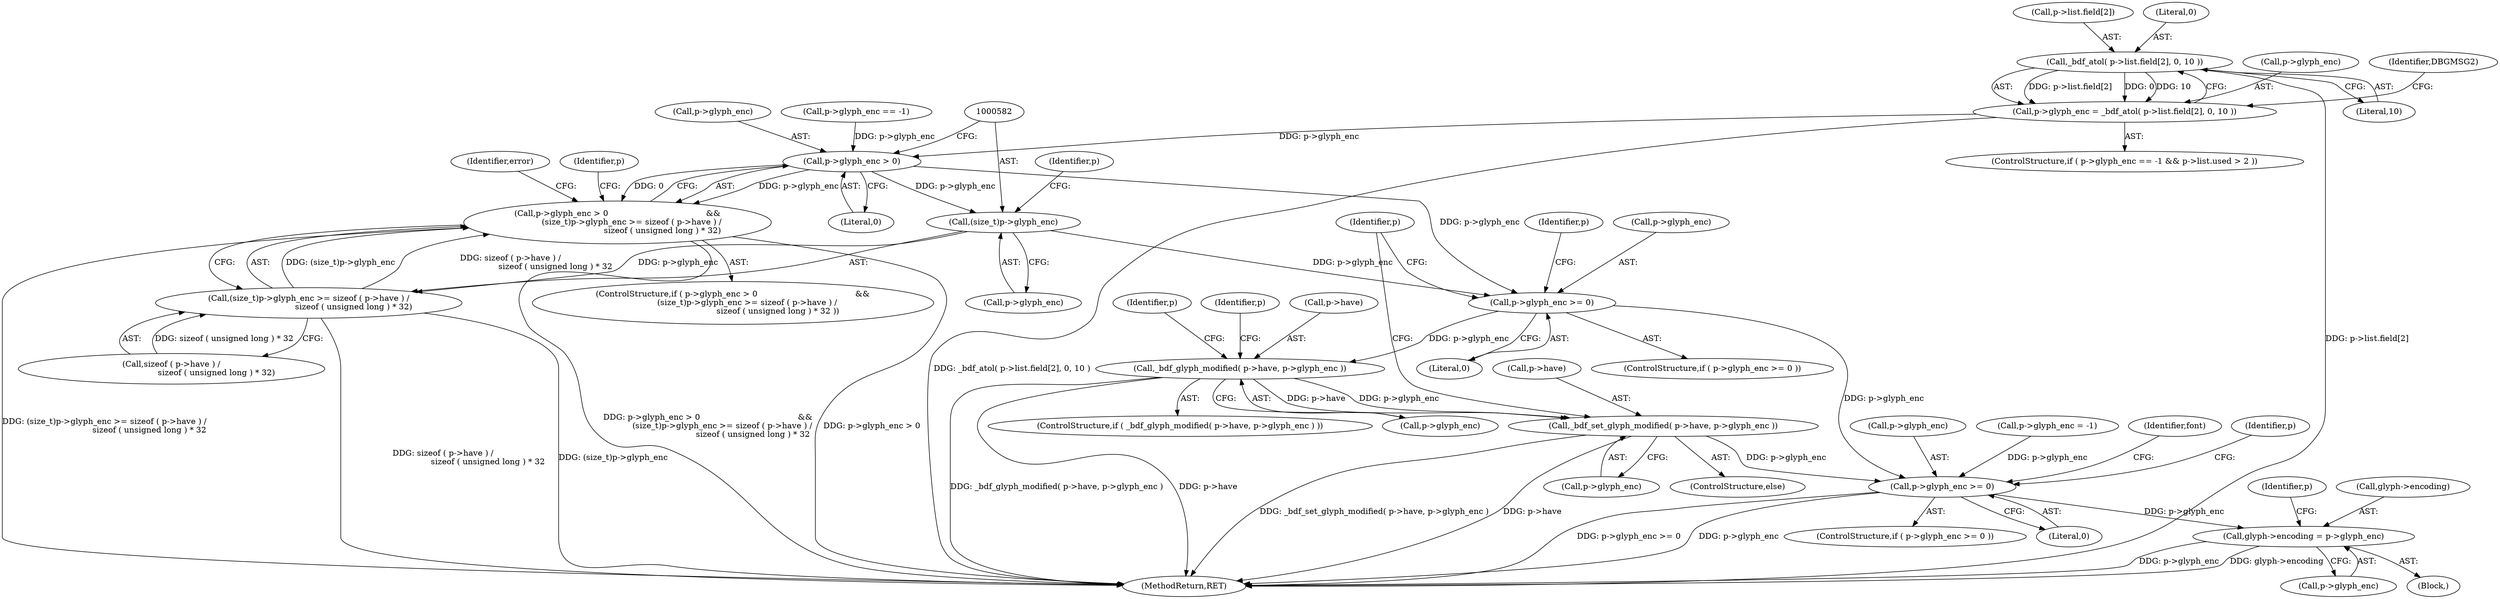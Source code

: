 digraph "0_savannah_07bdb6e289c7954e2a533039dc93c1c136099d2d@array" {
"1000557" [label="(Call,_bdf_atol( p->list.field[2], 0, 10 ))"];
"1000553" [label="(Call,p->glyph_enc = _bdf_atol( p->list.field[2], 0, 10 ))"];
"1000575" [label="(Call,p->glyph_enc > 0)"];
"1000574" [label="(Call,p->glyph_enc > 0                                      &&\n           (size_t)p->glyph_enc >= sizeof ( p->have ) /\n                                   sizeof ( unsigned long ) * 32)"];
"1000581" [label="(Call,(size_t)p->glyph_enc)"];
"1000580" [label="(Call,(size_t)p->glyph_enc >= sizeof ( p->have ) /\n                                   sizeof ( unsigned long ) * 32)"];
"1000600" [label="(Call,p->glyph_enc >= 0)"];
"1000607" [label="(Call,_bdf_glyph_modified( p->have, p->glyph_enc ))"];
"1000627" [label="(Call,_bdf_set_glyph_modified( p->have, p->glyph_enc ))"];
"1000635" [label="(Call,p->glyph_enc >= 0)"];
"1000686" [label="(Call,glyph->encoding = p->glyph_enc)"];
"1000573" [label="(ControlStructure,if ( p->glyph_enc > 0                                      &&\n           (size_t)p->glyph_enc >= sizeof ( p->have ) /\n                                   sizeof ( unsigned long ) * 32 ))"];
"1000604" [label="(Literal,0)"];
"1000704" [label="(Identifier,p)"];
"1000690" [label="(Call,p->glyph_enc)"];
"1000586" [label="(Call,sizeof ( p->have ) /\n                                   sizeof ( unsigned long ) * 32)"];
"1000687" [label="(Call,glyph->encoding)"];
"1000581" [label="(Call,(size_t)p->glyph_enc)"];
"1000631" [label="(Call,p->glyph_enc)"];
"1000597" [label="(Identifier,error)"];
"1000538" [label="(ControlStructure,if ( p->glyph_enc == -1 && p->list.used > 2 ))"];
"1000634" [label="(ControlStructure,if ( p->glyph_enc >= 0 ))"];
"1000599" [label="(ControlStructure,if ( p->glyph_enc >= 0 ))"];
"1000636" [label="(Call,p->glyph_enc)"];
"1000609" [label="(Identifier,p)"];
"1000580" [label="(Call,(size_t)p->glyph_enc >= sizeof ( p->have ) /\n                                   sizeof ( unsigned long ) * 32)"];
"1000695" [label="(Identifier,p)"];
"1000608" [label="(Call,p->have)"];
"1000554" [label="(Call,p->glyph_enc)"];
"1000558" [label="(Call,p->list.field[2])"];
"1000615" [label="(Call,p->glyph_enc = -1)"];
"1000639" [label="(Literal,0)"];
"1000629" [label="(Identifier,p)"];
"1000611" [label="(Call,p->glyph_enc)"];
"1000637" [label="(Identifier,p)"];
"1000606" [label="(ControlStructure,if ( _bdf_glyph_modified( p->have, p->glyph_enc ) ))"];
"1000566" [label="(Literal,10)"];
"1001571" [label="(MethodReturn,RET)"];
"1000540" [label="(Call,p->glyph_enc == -1)"];
"1000576" [label="(Call,p->glyph_enc)"];
"1000583" [label="(Call,p->glyph_enc)"];
"1000565" [label="(Literal,0)"];
"1000602" [label="(Identifier,p)"];
"1000589" [label="(Identifier,p)"];
"1000574" [label="(Call,p->glyph_enc > 0                                      &&\n           (size_t)p->glyph_enc >= sizeof ( p->have ) /\n                                   sizeof ( unsigned long ) * 32)"];
"1000617" [label="(Identifier,p)"];
"1000569" [label="(Identifier,DBGMSG2)"];
"1000627" [label="(Call,_bdf_set_glyph_modified( p->have, p->glyph_enc ))"];
"1000579" [label="(Literal,0)"];
"1000607" [label="(Call,_bdf_glyph_modified( p->have, p->glyph_enc ))"];
"1000575" [label="(Call,p->glyph_enc > 0)"];
"1000686" [label="(Call,glyph->encoding = p->glyph_enc)"];
"1000626" [label="(ControlStructure,else)"];
"1000628" [label="(Call,p->have)"];
"1000640" [label="(Block,)"];
"1000644" [label="(Identifier,font)"];
"1000600" [label="(Call,p->glyph_enc >= 0)"];
"1000635" [label="(Call,p->glyph_enc >= 0)"];
"1000557" [label="(Call,_bdf_atol( p->list.field[2], 0, 10 ))"];
"1000601" [label="(Call,p->glyph_enc)"];
"1000553" [label="(Call,p->glyph_enc = _bdf_atol( p->list.field[2], 0, 10 ))"];
"1000557" -> "1000553"  [label="AST: "];
"1000557" -> "1000566"  [label="CFG: "];
"1000558" -> "1000557"  [label="AST: "];
"1000565" -> "1000557"  [label="AST: "];
"1000566" -> "1000557"  [label="AST: "];
"1000553" -> "1000557"  [label="CFG: "];
"1000557" -> "1001571"  [label="DDG: p->list.field[2]"];
"1000557" -> "1000553"  [label="DDG: p->list.field[2]"];
"1000557" -> "1000553"  [label="DDG: 0"];
"1000557" -> "1000553"  [label="DDG: 10"];
"1000553" -> "1000538"  [label="AST: "];
"1000554" -> "1000553"  [label="AST: "];
"1000569" -> "1000553"  [label="CFG: "];
"1000553" -> "1001571"  [label="DDG: _bdf_atol( p->list.field[2], 0, 10 )"];
"1000553" -> "1000575"  [label="DDG: p->glyph_enc"];
"1000575" -> "1000574"  [label="AST: "];
"1000575" -> "1000579"  [label="CFG: "];
"1000576" -> "1000575"  [label="AST: "];
"1000579" -> "1000575"  [label="AST: "];
"1000582" -> "1000575"  [label="CFG: "];
"1000574" -> "1000575"  [label="CFG: "];
"1000575" -> "1000574"  [label="DDG: p->glyph_enc"];
"1000575" -> "1000574"  [label="DDG: 0"];
"1000540" -> "1000575"  [label="DDG: p->glyph_enc"];
"1000575" -> "1000581"  [label="DDG: p->glyph_enc"];
"1000575" -> "1000600"  [label="DDG: p->glyph_enc"];
"1000574" -> "1000573"  [label="AST: "];
"1000574" -> "1000580"  [label="CFG: "];
"1000580" -> "1000574"  [label="AST: "];
"1000597" -> "1000574"  [label="CFG: "];
"1000602" -> "1000574"  [label="CFG: "];
"1000574" -> "1001571"  [label="DDG: p->glyph_enc > 0"];
"1000574" -> "1001571"  [label="DDG: (size_t)p->glyph_enc >= sizeof ( p->have ) /\n                                   sizeof ( unsigned long ) * 32"];
"1000574" -> "1001571"  [label="DDG: p->glyph_enc > 0                                      &&\n           (size_t)p->glyph_enc >= sizeof ( p->have ) /\n                                   sizeof ( unsigned long ) * 32"];
"1000580" -> "1000574"  [label="DDG: (size_t)p->glyph_enc"];
"1000580" -> "1000574"  [label="DDG: sizeof ( p->have ) /\n                                   sizeof ( unsigned long ) * 32"];
"1000581" -> "1000580"  [label="AST: "];
"1000581" -> "1000583"  [label="CFG: "];
"1000582" -> "1000581"  [label="AST: "];
"1000583" -> "1000581"  [label="AST: "];
"1000589" -> "1000581"  [label="CFG: "];
"1000581" -> "1000580"  [label="DDG: p->glyph_enc"];
"1000581" -> "1000600"  [label="DDG: p->glyph_enc"];
"1000580" -> "1000586"  [label="CFG: "];
"1000586" -> "1000580"  [label="AST: "];
"1000580" -> "1001571"  [label="DDG: sizeof ( p->have ) /\n                                   sizeof ( unsigned long ) * 32"];
"1000580" -> "1001571"  [label="DDG: (size_t)p->glyph_enc"];
"1000586" -> "1000580"  [label="DDG: sizeof ( unsigned long ) * 32"];
"1000600" -> "1000599"  [label="AST: "];
"1000600" -> "1000604"  [label="CFG: "];
"1000601" -> "1000600"  [label="AST: "];
"1000604" -> "1000600"  [label="AST: "];
"1000609" -> "1000600"  [label="CFG: "];
"1000637" -> "1000600"  [label="CFG: "];
"1000600" -> "1000607"  [label="DDG: p->glyph_enc"];
"1000600" -> "1000635"  [label="DDG: p->glyph_enc"];
"1000607" -> "1000606"  [label="AST: "];
"1000607" -> "1000611"  [label="CFG: "];
"1000608" -> "1000607"  [label="AST: "];
"1000611" -> "1000607"  [label="AST: "];
"1000617" -> "1000607"  [label="CFG: "];
"1000629" -> "1000607"  [label="CFG: "];
"1000607" -> "1001571"  [label="DDG: _bdf_glyph_modified( p->have, p->glyph_enc )"];
"1000607" -> "1001571"  [label="DDG: p->have"];
"1000607" -> "1000627"  [label="DDG: p->have"];
"1000607" -> "1000627"  [label="DDG: p->glyph_enc"];
"1000627" -> "1000626"  [label="AST: "];
"1000627" -> "1000631"  [label="CFG: "];
"1000628" -> "1000627"  [label="AST: "];
"1000631" -> "1000627"  [label="AST: "];
"1000637" -> "1000627"  [label="CFG: "];
"1000627" -> "1001571"  [label="DDG: _bdf_set_glyph_modified( p->have, p->glyph_enc )"];
"1000627" -> "1001571"  [label="DDG: p->have"];
"1000627" -> "1000635"  [label="DDG: p->glyph_enc"];
"1000635" -> "1000634"  [label="AST: "];
"1000635" -> "1000639"  [label="CFG: "];
"1000636" -> "1000635"  [label="AST: "];
"1000639" -> "1000635"  [label="AST: "];
"1000644" -> "1000635"  [label="CFG: "];
"1000704" -> "1000635"  [label="CFG: "];
"1000635" -> "1001571"  [label="DDG: p->glyph_enc >= 0"];
"1000635" -> "1001571"  [label="DDG: p->glyph_enc"];
"1000615" -> "1000635"  [label="DDG: p->glyph_enc"];
"1000635" -> "1000686"  [label="DDG: p->glyph_enc"];
"1000686" -> "1000640"  [label="AST: "];
"1000686" -> "1000690"  [label="CFG: "];
"1000687" -> "1000686"  [label="AST: "];
"1000690" -> "1000686"  [label="AST: "];
"1000695" -> "1000686"  [label="CFG: "];
"1000686" -> "1001571"  [label="DDG: p->glyph_enc"];
"1000686" -> "1001571"  [label="DDG: glyph->encoding"];
}
